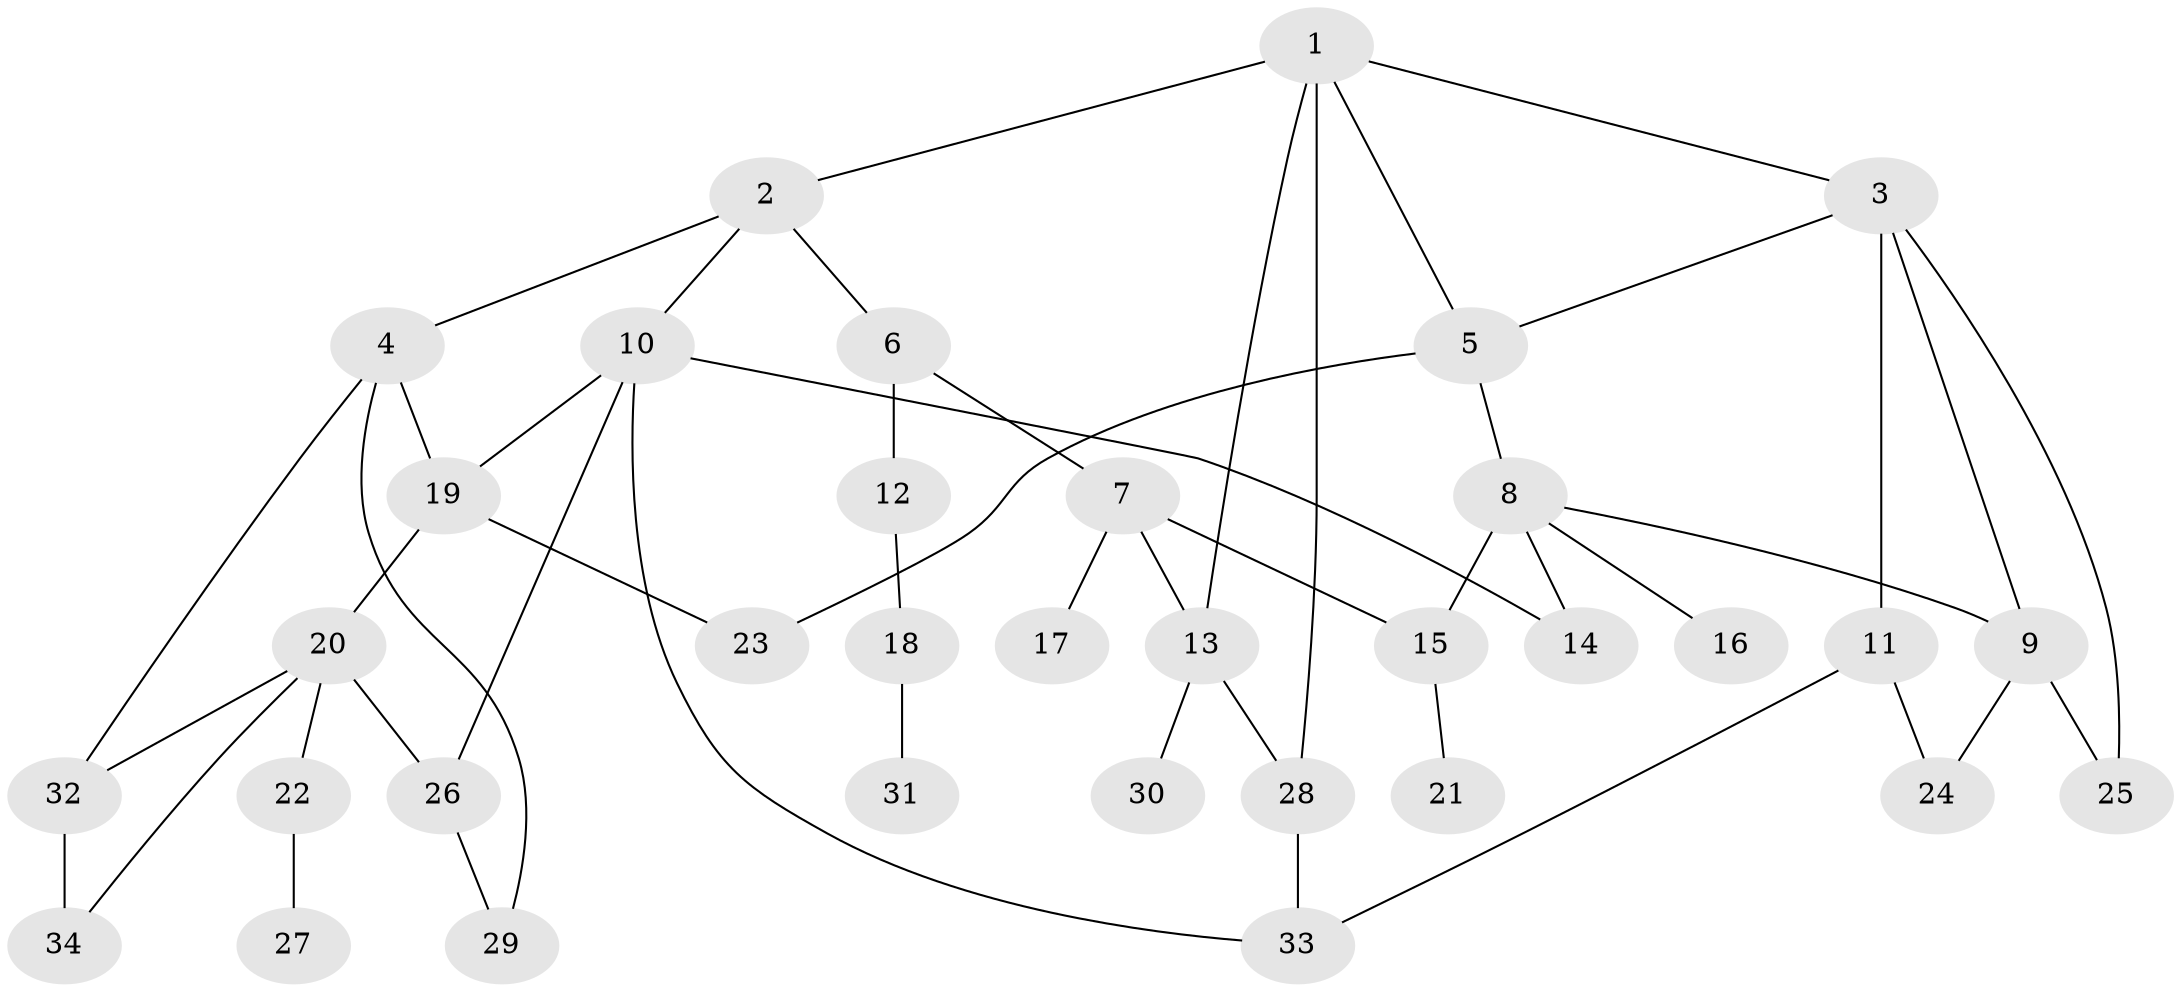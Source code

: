 // original degree distribution, {5: 0.060240963855421686, 6: 0.024096385542168676, 4: 0.060240963855421686, 8: 0.012048192771084338, 3: 0.1686746987951807, 1: 0.3132530120481928, 2: 0.3493975903614458, 7: 0.012048192771084338}
// Generated by graph-tools (version 1.1) at 2025/48/03/04/25 22:48:44]
// undirected, 34 vertices, 49 edges
graph export_dot {
  node [color=gray90,style=filled];
  1;
  2;
  3;
  4;
  5;
  6;
  7;
  8;
  9;
  10;
  11;
  12;
  13;
  14;
  15;
  16;
  17;
  18;
  19;
  20;
  21;
  22;
  23;
  24;
  25;
  26;
  27;
  28;
  29;
  30;
  31;
  32;
  33;
  34;
  1 -- 2 [weight=1.0];
  1 -- 3 [weight=1.0];
  1 -- 5 [weight=1.0];
  1 -- 13 [weight=1.0];
  1 -- 28 [weight=1.0];
  2 -- 4 [weight=1.0];
  2 -- 6 [weight=1.0];
  2 -- 10 [weight=1.0];
  3 -- 5 [weight=1.0];
  3 -- 9 [weight=1.0];
  3 -- 11 [weight=1.0];
  3 -- 25 [weight=1.0];
  4 -- 19 [weight=1.0];
  4 -- 29 [weight=1.0];
  4 -- 32 [weight=1.0];
  5 -- 8 [weight=1.0];
  5 -- 23 [weight=1.0];
  6 -- 7 [weight=2.0];
  6 -- 12 [weight=2.0];
  7 -- 13 [weight=1.0];
  7 -- 15 [weight=1.0];
  7 -- 17 [weight=1.0];
  8 -- 9 [weight=1.0];
  8 -- 14 [weight=1.0];
  8 -- 15 [weight=3.0];
  8 -- 16 [weight=1.0];
  9 -- 24 [weight=1.0];
  9 -- 25 [weight=1.0];
  10 -- 14 [weight=1.0];
  10 -- 19 [weight=1.0];
  10 -- 26 [weight=1.0];
  10 -- 33 [weight=1.0];
  11 -- 24 [weight=1.0];
  11 -- 33 [weight=1.0];
  12 -- 18 [weight=1.0];
  13 -- 28 [weight=1.0];
  13 -- 30 [weight=1.0];
  15 -- 21 [weight=1.0];
  18 -- 31 [weight=1.0];
  19 -- 20 [weight=1.0];
  19 -- 23 [weight=1.0];
  20 -- 22 [weight=1.0];
  20 -- 26 [weight=2.0];
  20 -- 32 [weight=1.0];
  20 -- 34 [weight=1.0];
  22 -- 27 [weight=1.0];
  26 -- 29 [weight=1.0];
  28 -- 33 [weight=1.0];
  32 -- 34 [weight=2.0];
}
